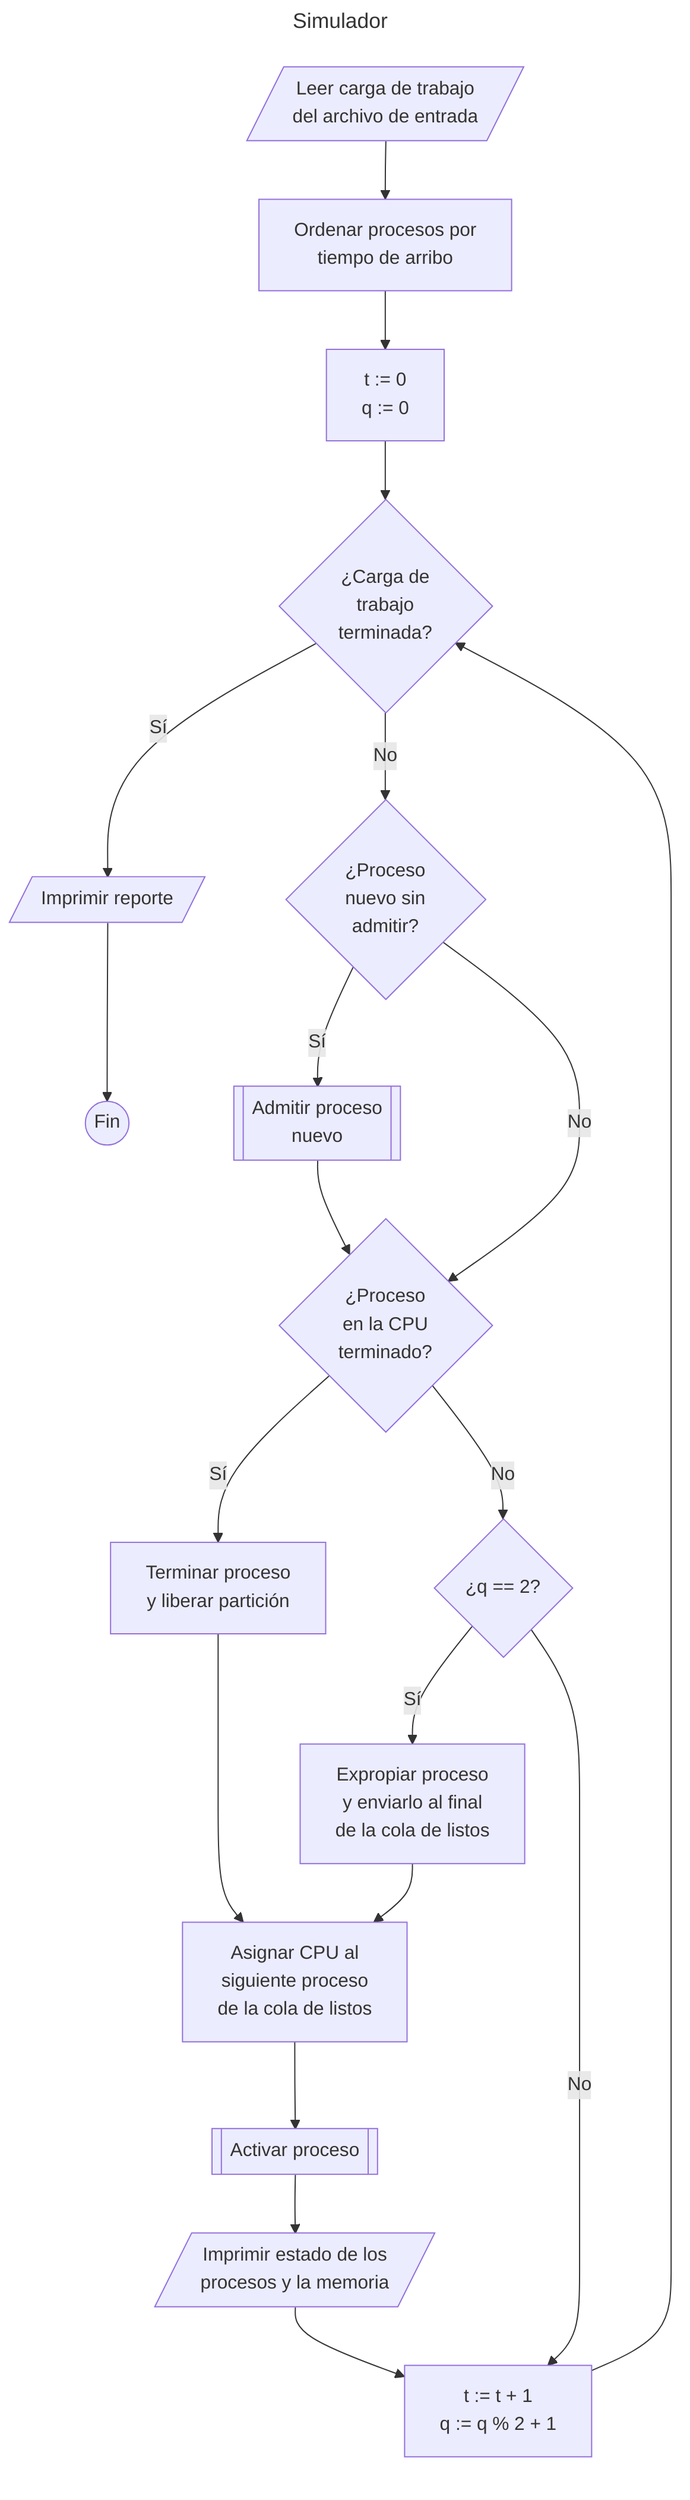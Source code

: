 ---
title: Simulador
---
flowchart TD
    Start[/Leer carga de trabajo\n del archivo de entrada/] --> Ord[Ordenar procesos por\n tiempo de arribo]
    Ord --> Init["t := 0\n q := 0"]
    Init --> CondFin{"¿Carga de\n trabajo\n terminada?"}
    CondFin -- Sí --> Fin
    CondFin -- No --> CondPNuevo{"¿Proceso\n nuevo sin \n admitir?"}
    CondPNuevo -- Sí --> AdmitirP[[Admitir proceso\n nuevo]]
    AdmitirP --> CondPTerminado
    CondPNuevo -- No --> CondPTerminado{"¿Proceso \n en la CPU \n terminado?"}
    CondPTerminado -- Sí --> TerminarP[Terminar proceso \n y liberar partición]
    CondPTerminado -- No --> CondQuantum{"¿q == 2?"}
    CondQuantum -- Sí --> ExpropiarP[Expropiar proceso \n y enviarlo al final \n de la cola de listos]
    CondQuantum -- No --> FinBucle
    ExpropiarP --> AsignarSigP[Asignar CPU al \n siguiente proceso \n de la cola de listos]
    TerminarP ---> AsignarSigP
    AsignarSigP --> ActivarP[[Activar proceso]] --> ImprimirBucle
    ImprimirBucle[/Imprimir estado de los \n procesos y la memoria/] --> FinBucle
    FinBucle["t := t + 1 \n q := q % 2 + 1"] ----> CondFin
    Fin[/Imprimir reporte/] --> Exit((Fin))